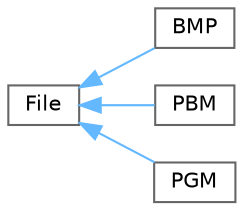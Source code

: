 digraph "Graphical Class Hierarchy"
{
 // INTERACTIVE_SVG=YES
 // LATEX_PDF_SIZE
  bgcolor="transparent";
  edge [fontname=Helvetica,fontsize=10,labelfontname=Helvetica,labelfontsize=10];
  node [fontname=Helvetica,fontsize=10,shape=box,height=0.2,width=0.4];
  rankdir="LR";
  Node0 [id="Node000000",label="File",height=0.2,width=0.4,color="grey40", fillcolor="white", style="filled",URL="$class_file.html",tooltip="Abstract base class representing a raster image file."];
  Node0 -> Node1 [id="edge1_Node000000_Node000001",dir="back",color="steelblue1",style="solid",tooltip=" "];
  Node1 [id="Node000001",label="BMP",height=0.2,width=0.4,color="grey40", fillcolor="white", style="filled",URL="$class_b_m_p.html",tooltip="Represents a BMP file."];
  Node0 -> Node2 [id="edge2_Node000000_Node000002",dir="back",color="steelblue1",style="solid",tooltip=" "];
  Node2 [id="Node000002",label="PBM",height=0.2,width=0.4,color="grey40", fillcolor="white", style="filled",URL="$class_p_b_m.html",tooltip="Represent a Portable bitmap file."];
  Node0 -> Node3 [id="edge3_Node000000_Node000003",dir="back",color="steelblue1",style="solid",tooltip=" "];
  Node3 [id="Node000003",label="PGM",height=0.2,width=0.4,color="grey40", fillcolor="white", style="filled",URL="$class_p_g_m.html",tooltip="Represent a Portable bitmap file."];
}

